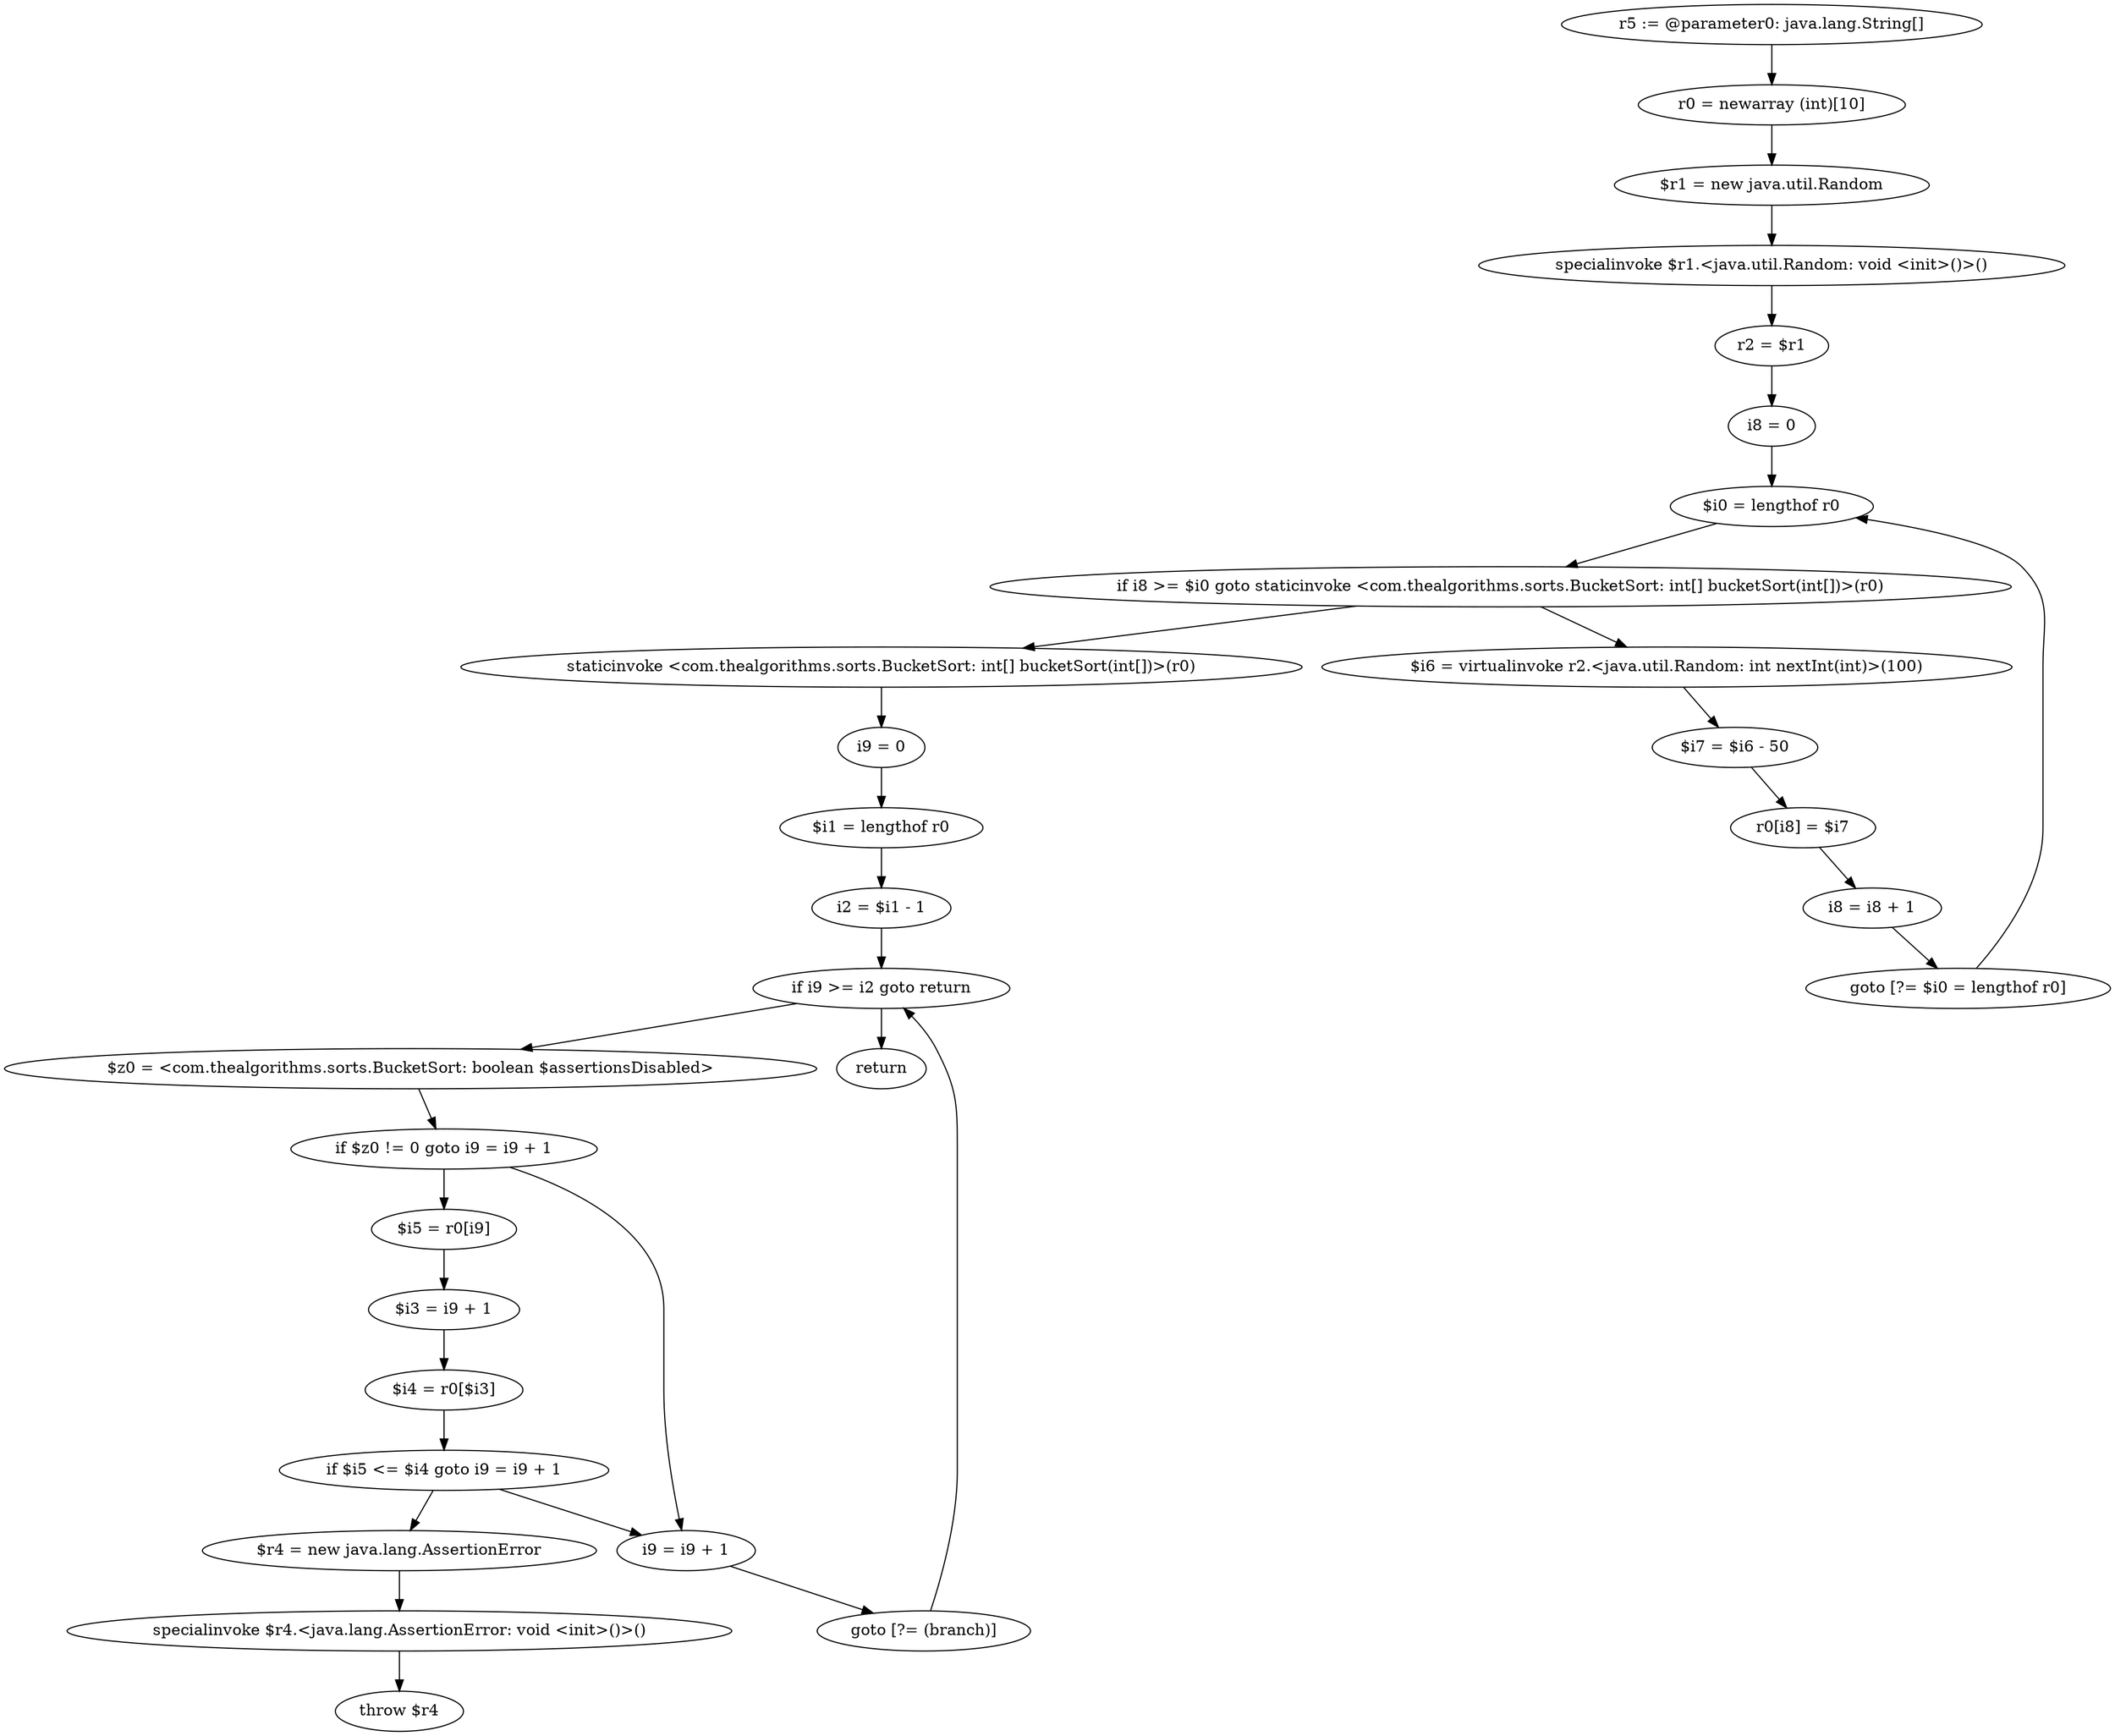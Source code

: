 digraph "unitGraph" {
    "r5 := @parameter0: java.lang.String[]"
    "r0 = newarray (int)[10]"
    "$r1 = new java.util.Random"
    "specialinvoke $r1.<java.util.Random: void <init>()>()"
    "r2 = $r1"
    "i8 = 0"
    "$i0 = lengthof r0"
    "if i8 >= $i0 goto staticinvoke <com.thealgorithms.sorts.BucketSort: int[] bucketSort(int[])>(r0)"
    "$i6 = virtualinvoke r2.<java.util.Random: int nextInt(int)>(100)"
    "$i7 = $i6 - 50"
    "r0[i8] = $i7"
    "i8 = i8 + 1"
    "goto [?= $i0 = lengthof r0]"
    "staticinvoke <com.thealgorithms.sorts.BucketSort: int[] bucketSort(int[])>(r0)"
    "i9 = 0"
    "$i1 = lengthof r0"
    "i2 = $i1 - 1"
    "if i9 >= i2 goto return"
    "$z0 = <com.thealgorithms.sorts.BucketSort: boolean $assertionsDisabled>"
    "if $z0 != 0 goto i9 = i9 + 1"
    "$i5 = r0[i9]"
    "$i3 = i9 + 1"
    "$i4 = r0[$i3]"
    "if $i5 <= $i4 goto i9 = i9 + 1"
    "$r4 = new java.lang.AssertionError"
    "specialinvoke $r4.<java.lang.AssertionError: void <init>()>()"
    "throw $r4"
    "i9 = i9 + 1"
    "goto [?= (branch)]"
    "return"
    "r5 := @parameter0: java.lang.String[]"->"r0 = newarray (int)[10]";
    "r0 = newarray (int)[10]"->"$r1 = new java.util.Random";
    "$r1 = new java.util.Random"->"specialinvoke $r1.<java.util.Random: void <init>()>()";
    "specialinvoke $r1.<java.util.Random: void <init>()>()"->"r2 = $r1";
    "r2 = $r1"->"i8 = 0";
    "i8 = 0"->"$i0 = lengthof r0";
    "$i0 = lengthof r0"->"if i8 >= $i0 goto staticinvoke <com.thealgorithms.sorts.BucketSort: int[] bucketSort(int[])>(r0)";
    "if i8 >= $i0 goto staticinvoke <com.thealgorithms.sorts.BucketSort: int[] bucketSort(int[])>(r0)"->"$i6 = virtualinvoke r2.<java.util.Random: int nextInt(int)>(100)";
    "if i8 >= $i0 goto staticinvoke <com.thealgorithms.sorts.BucketSort: int[] bucketSort(int[])>(r0)"->"staticinvoke <com.thealgorithms.sorts.BucketSort: int[] bucketSort(int[])>(r0)";
    "$i6 = virtualinvoke r2.<java.util.Random: int nextInt(int)>(100)"->"$i7 = $i6 - 50";
    "$i7 = $i6 - 50"->"r0[i8] = $i7";
    "r0[i8] = $i7"->"i8 = i8 + 1";
    "i8 = i8 + 1"->"goto [?= $i0 = lengthof r0]";
    "goto [?= $i0 = lengthof r0]"->"$i0 = lengthof r0";
    "staticinvoke <com.thealgorithms.sorts.BucketSort: int[] bucketSort(int[])>(r0)"->"i9 = 0";
    "i9 = 0"->"$i1 = lengthof r0";
    "$i1 = lengthof r0"->"i2 = $i1 - 1";
    "i2 = $i1 - 1"->"if i9 >= i2 goto return";
    "if i9 >= i2 goto return"->"$z0 = <com.thealgorithms.sorts.BucketSort: boolean $assertionsDisabled>";
    "if i9 >= i2 goto return"->"return";
    "$z0 = <com.thealgorithms.sorts.BucketSort: boolean $assertionsDisabled>"->"if $z0 != 0 goto i9 = i9 + 1";
    "if $z0 != 0 goto i9 = i9 + 1"->"$i5 = r0[i9]";
    "if $z0 != 0 goto i9 = i9 + 1"->"i9 = i9 + 1";
    "$i5 = r0[i9]"->"$i3 = i9 + 1";
    "$i3 = i9 + 1"->"$i4 = r0[$i3]";
    "$i4 = r0[$i3]"->"if $i5 <= $i4 goto i9 = i9 + 1";
    "if $i5 <= $i4 goto i9 = i9 + 1"->"$r4 = new java.lang.AssertionError";
    "if $i5 <= $i4 goto i9 = i9 + 1"->"i9 = i9 + 1";
    "$r4 = new java.lang.AssertionError"->"specialinvoke $r4.<java.lang.AssertionError: void <init>()>()";
    "specialinvoke $r4.<java.lang.AssertionError: void <init>()>()"->"throw $r4";
    "i9 = i9 + 1"->"goto [?= (branch)]";
    "goto [?= (branch)]"->"if i9 >= i2 goto return";
}
